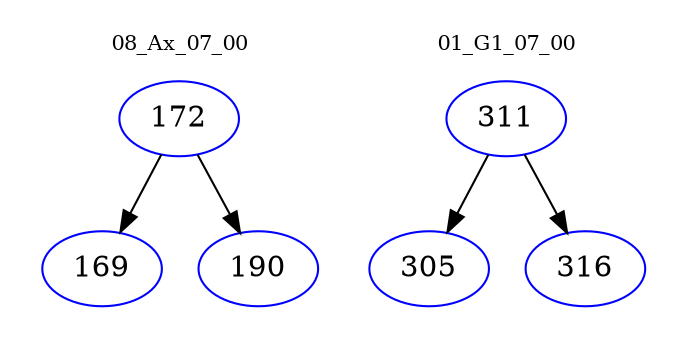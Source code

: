 digraph{
subgraph cluster_0 {
color = white
label = "08_Ax_07_00";
fontsize=10;
T0_172 [label="172", color="blue"]
T0_172 -> T0_169 [color="black"]
T0_169 [label="169", color="blue"]
T0_172 -> T0_190 [color="black"]
T0_190 [label="190", color="blue"]
}
subgraph cluster_1 {
color = white
label = "01_G1_07_00";
fontsize=10;
T1_311 [label="311", color="blue"]
T1_311 -> T1_305 [color="black"]
T1_305 [label="305", color="blue"]
T1_311 -> T1_316 [color="black"]
T1_316 [label="316", color="blue"]
}
}
